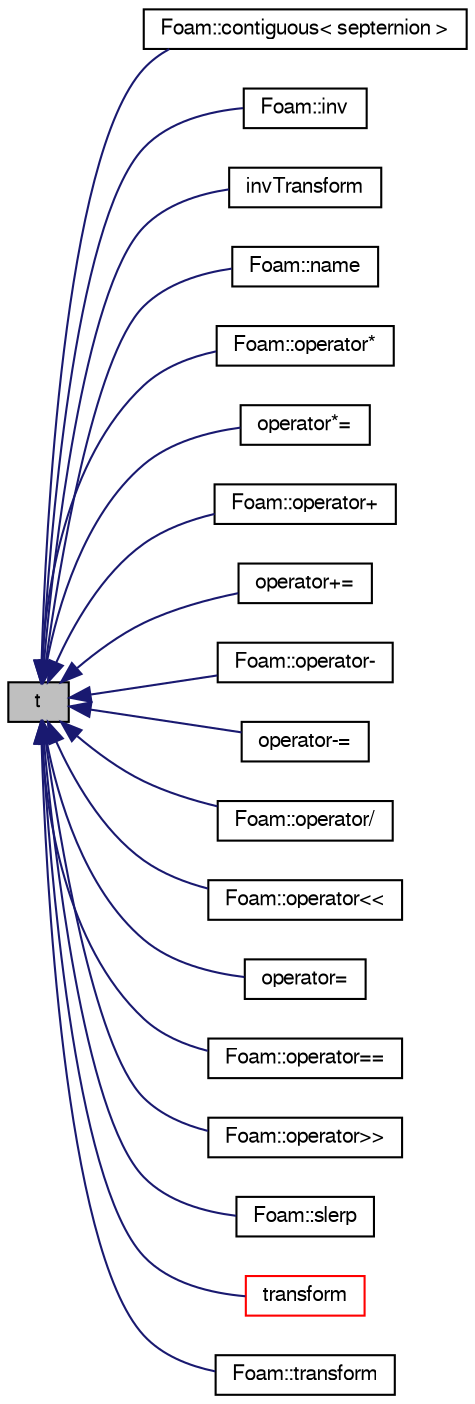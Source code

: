 digraph "t"
{
  bgcolor="transparent";
  edge [fontname="FreeSans",fontsize="10",labelfontname="FreeSans",labelfontsize="10"];
  node [fontname="FreeSans",fontsize="10",shape=record];
  rankdir="LR";
  Node17 [label="t",height=0.2,width=0.4,color="black", fillcolor="grey75", style="filled", fontcolor="black"];
  Node17 -> Node18 [dir="back",color="midnightblue",fontsize="10",style="solid",fontname="FreeSans"];
  Node18 [label="Foam::contiguous\< septernion \>",height=0.2,width=0.4,color="black",URL="$a21124.html#af4b73ee820f019d5f7359f07d1cf2d6b",tooltip="Data associated with septernion type are contiguous. "];
  Node17 -> Node19 [dir="back",color="midnightblue",fontsize="10",style="solid",fontname="FreeSans"];
  Node19 [label="Foam::inv",height=0.2,width=0.4,color="black",URL="$a21124.html#a29454029112b143685743f62e092cd02",tooltip="Return the inverse of the given septernion. "];
  Node17 -> Node20 [dir="back",color="midnightblue",fontsize="10",style="solid",fontname="FreeSans"];
  Node20 [label="invTransform",height=0.2,width=0.4,color="black",URL="$a28182.html#aee0060723827f8272f2f50aaaf57c1eb",tooltip="Inverse Transform the given vector. "];
  Node17 -> Node21 [dir="back",color="midnightblue",fontsize="10",style="solid",fontname="FreeSans"];
  Node21 [label="Foam::name",height=0.2,width=0.4,color="black",URL="$a21124.html#a135ca7ba0131b24638d4bf871d8e3a25",tooltip="Return a string representation of a septernion. "];
  Node17 -> Node22 [dir="back",color="midnightblue",fontsize="10",style="solid",fontname="FreeSans"];
  Node22 [label="Foam::operator*",height=0.2,width=0.4,color="black",URL="$a21124.html#a8c9064842f4c256da43719fff06fa462"];
  Node17 -> Node23 [dir="back",color="midnightblue",fontsize="10",style="solid",fontname="FreeSans"];
  Node23 [label="operator*=",height=0.2,width=0.4,color="black",URL="$a28182.html#a25df5e11aa286b67883f4025496729ab"];
  Node17 -> Node24 [dir="back",color="midnightblue",fontsize="10",style="solid",fontname="FreeSans"];
  Node24 [label="Foam::operator+",height=0.2,width=0.4,color="black",URL="$a21124.html#a61ed9d36aa02369fb98fe88d53677683"];
  Node17 -> Node25 [dir="back",color="midnightblue",fontsize="10",style="solid",fontname="FreeSans"];
  Node25 [label="operator+=",height=0.2,width=0.4,color="black",URL="$a28182.html#a340eb948ebf6fa1ec4f49ba722ebb813"];
  Node17 -> Node26 [dir="back",color="midnightblue",fontsize="10",style="solid",fontname="FreeSans"];
  Node26 [label="Foam::operator-",height=0.2,width=0.4,color="black",URL="$a21124.html#a9c0208ce98f9ad6f022ce14f9e192d66"];
  Node17 -> Node27 [dir="back",color="midnightblue",fontsize="10",style="solid",fontname="FreeSans"];
  Node27 [label="operator-=",height=0.2,width=0.4,color="black",URL="$a28182.html#a827f878aebde63162abe3ee81422d1e1"];
  Node17 -> Node28 [dir="back",color="midnightblue",fontsize="10",style="solid",fontname="FreeSans"];
  Node28 [label="Foam::operator/",height=0.2,width=0.4,color="black",URL="$a21124.html#a12cddf97e996921f5a96008f88fc3b76"];
  Node17 -> Node29 [dir="back",color="midnightblue",fontsize="10",style="solid",fontname="FreeSans"];
  Node29 [label="Foam::operator\<\<",height=0.2,width=0.4,color="black",URL="$a21124.html#af0f63017791b0eca60a35ff5c58e380d"];
  Node17 -> Node30 [dir="back",color="midnightblue",fontsize="10",style="solid",fontname="FreeSans"];
  Node30 [label="operator=",height=0.2,width=0.4,color="black",URL="$a28182.html#a2830db3ea176f9128a74a64ac05ebb8a"];
  Node17 -> Node31 [dir="back",color="midnightblue",fontsize="10",style="solid",fontname="FreeSans"];
  Node31 [label="Foam::operator==",height=0.2,width=0.4,color="black",URL="$a21124.html#a3ede8d3eaac13eb5d2c2f3622970e87b"];
  Node17 -> Node32 [dir="back",color="midnightblue",fontsize="10",style="solid",fontname="FreeSans"];
  Node32 [label="Foam::operator\>\>",height=0.2,width=0.4,color="black",URL="$a21124.html#a9173f8a84227e1bf9b282ada0231ef39"];
  Node17 -> Node33 [dir="back",color="midnightblue",fontsize="10",style="solid",fontname="FreeSans"];
  Node33 [label="Foam::slerp",height=0.2,width=0.4,color="black",URL="$a21124.html#aff844207a9215bddc006930702973436",tooltip="Spherical linear interpolation of septernions. 0 for qa, 1 for qb. "];
  Node17 -> Node34 [dir="back",color="midnightblue",fontsize="10",style="solid",fontname="FreeSans"];
  Node34 [label="transform",height=0.2,width=0.4,color="red",URL="$a28182.html#a9238fc61b8fc08c41a1f1be6cc31b3e0",tooltip="Transform the given vector. "];
  Node17 -> Node36 [dir="back",color="midnightblue",fontsize="10",style="solid",fontname="FreeSans"];
  Node36 [label="Foam::transform",height=0.2,width=0.4,color="black",URL="$a21124.html#acec6371e424477b49e780312678de07f",tooltip="Transform given vectorField with the given septernion. "];
}
